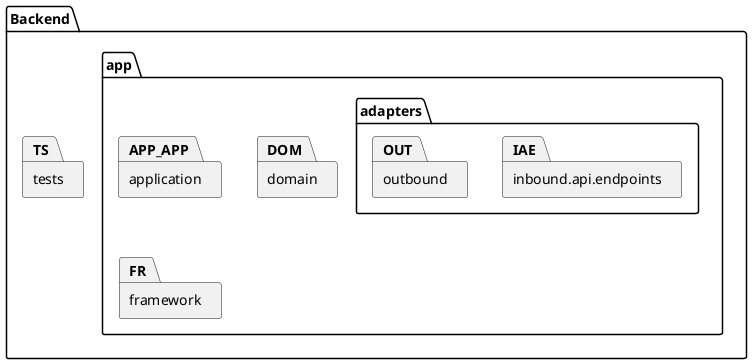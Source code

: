 @startuml
package "Backend" as BE {
  package "app" as APP {
    package "adapters" as AD {
      package "inbound.api.endpoints" as IAE
      package "outbound" as OUT
    }
    package "application" as APP_APP
    package "domain" as DOM
    package "framework" as FR
  }
  package "tests" as TS
}
@enduml
